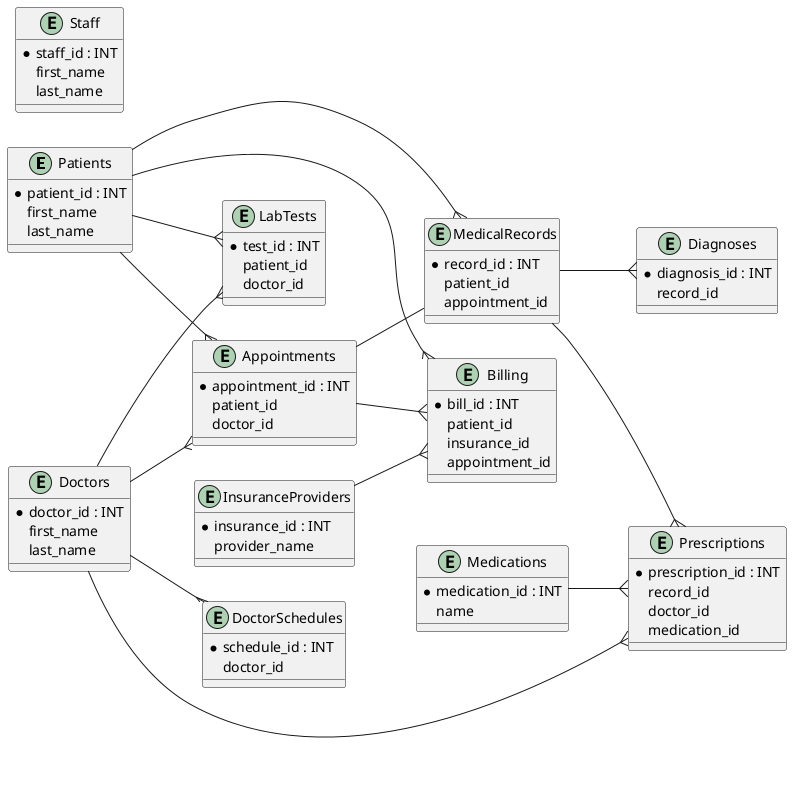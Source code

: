 @startuml
left to right direction

' Core Entities
entity "Patients" as Patients {
  *patient_id : INT
  first_name
  last_name
}
entity "Doctors" as Doctors {
  *doctor_id : INT
  first_name
  last_name
}
entity "Staff" as Staff {
  *staff_id : INT
  first_name
  last_name
}

' Appointments & Schedules
entity "Appointments" as Appointments {
  *appointment_id : INT
  patient_id
  doctor_id
}
entity "DoctorSchedules" as DoctorSchedules {
  *schedule_id : INT
  doctor_id
}

' Medical Records & Related
entity "MedicalRecords" as MedicalRecords {
  *record_id : INT
  patient_id
  appointment_id
}
entity "Diagnoses" as Diagnoses {
  *diagnosis_id : INT
  record_id
}
entity "Prescriptions" as Prescriptions {
  *prescription_id : INT
  record_id
  doctor_id
  medication_id
}
entity "Medications" as Medications {
  *medication_id : INT
  name
}
entity "LabTests" as LabTests {
  *test_id : INT
  patient_id
  doctor_id
}

' Billing & Insurance
entity "Billing" as Billing {
  *bill_id : INT
  patient_id
  insurance_id
  appointment_id
}
entity "InsuranceProviders" as InsuranceProviders {
  *insurance_id : INT
  provider_name
}

' Relationships (ordered to minimize crossings)
Patients --{ Appointments
Doctors --{ Appointments
Doctors --{ DoctorSchedules
Patients --{ MedicalRecords
Appointments -- MedicalRecords
MedicalRecords --{ Diagnoses
MedicalRecords --{ Prescriptions
Doctors --{ Prescriptions
Medications --{ Prescriptions
Patients --{ Billing
InsuranceProviders --{ Billing
Appointments --{ Billing
Patients --{ LabTests
Doctors --{ LabTests

@enduml 
